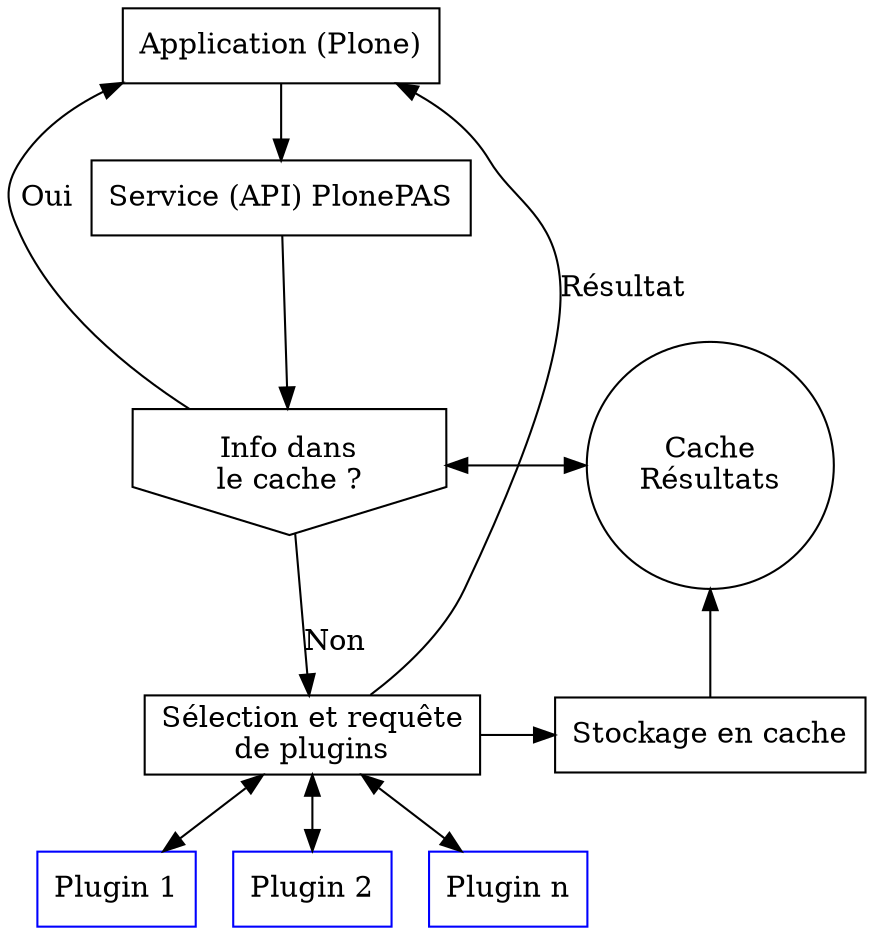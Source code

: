 /* Diagramme d'enchainement de requete PAS */

digraph sequence_pas {
  graph [center=true, fontname=Helvetica];
  /* Label et nodes */
  appli [label="Application (Plone)", shape=box];
  service [label="Service (API) PlonePAS", shape=box];
  cache_dispo [label="Info dans\nle cache ?", shape=invhouse];
  selection [label="Sélection et requête\nde plugins", shape=box];
  plugin_1 [label="Plugin 1", shape=box, color=blue];
  plugin_2 [label="Plugin 2", shape=box, color=blue];
  plugin_n [label="Plugin n", shape=box, color=blue];
  cache [label="Cache\nRésultats", shape=circle];
  cache_store [label="Stockage en cache", shape=box];
  {rank=same; cache_dispo; cache}
  {rank=same; selection; cache_store}
  {rank=same; plugin_1; plugin_2; plugin_n}

  /* flèches */
  appli -> service;
  service -> cache_dispo;
  cache_dispo -> appli [label="Oui"];
  cache_dispo -> cache [dir=both];
  cache_dispo -> selection [label="Non"];
  selection -> cache_store;
  selection -> plugin_1 [dir=both];
  selection -> plugin_2 [dir=both];
  selection -> plugin_n [dir=both];
  selection -> appli [label="Résultat"];
  cache_store -> cache;
}

